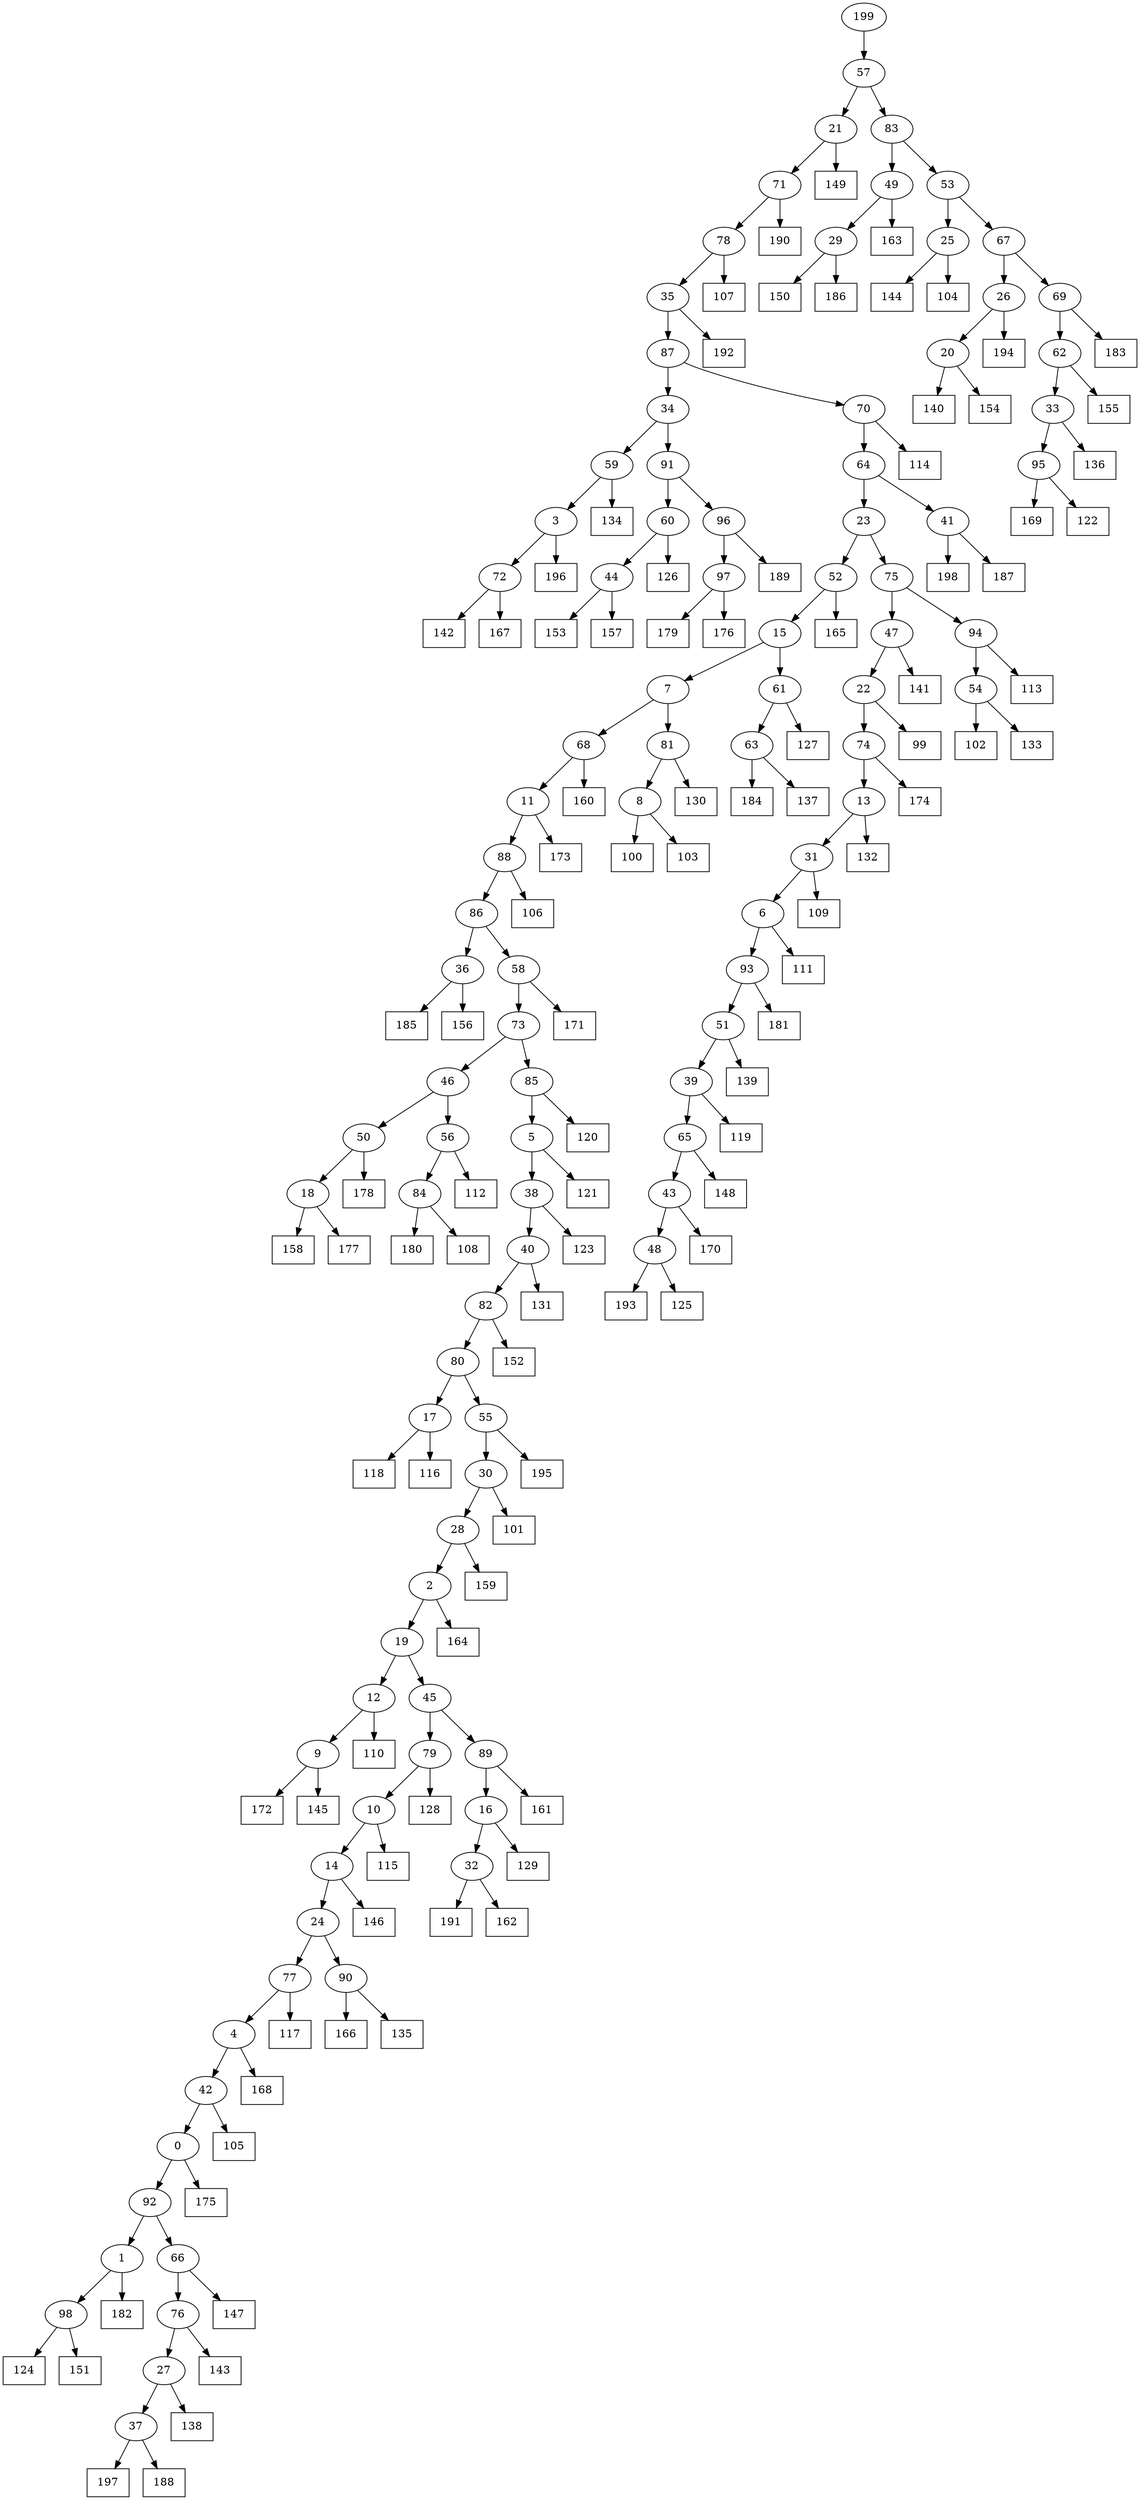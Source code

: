 digraph G {
0[label="0"];
1[label="1"];
2[label="2"];
3[label="3"];
4[label="4"];
5[label="5"];
6[label="6"];
7[label="7"];
8[label="8"];
9[label="9"];
10[label="10"];
11[label="11"];
12[label="12"];
13[label="13"];
14[label="14"];
15[label="15"];
16[label="16"];
17[label="17"];
18[label="18"];
19[label="19"];
20[label="20"];
21[label="21"];
22[label="22"];
23[label="23"];
24[label="24"];
25[label="25"];
26[label="26"];
27[label="27"];
28[label="28"];
29[label="29"];
30[label="30"];
31[label="31"];
32[label="32"];
33[label="33"];
34[label="34"];
35[label="35"];
36[label="36"];
37[label="37"];
38[label="38"];
39[label="39"];
40[label="40"];
41[label="41"];
42[label="42"];
43[label="43"];
44[label="44"];
45[label="45"];
46[label="46"];
47[label="47"];
48[label="48"];
49[label="49"];
50[label="50"];
51[label="51"];
52[label="52"];
53[label="53"];
54[label="54"];
55[label="55"];
56[label="56"];
57[label="57"];
58[label="58"];
59[label="59"];
60[label="60"];
61[label="61"];
62[label="62"];
63[label="63"];
64[label="64"];
65[label="65"];
66[label="66"];
67[label="67"];
68[label="68"];
69[label="69"];
70[label="70"];
71[label="71"];
72[label="72"];
73[label="73"];
74[label="74"];
75[label="75"];
76[label="76"];
77[label="77"];
78[label="78"];
79[label="79"];
80[label="80"];
81[label="81"];
82[label="82"];
83[label="83"];
84[label="84"];
85[label="85"];
86[label="86"];
87[label="87"];
88[label="88"];
89[label="89"];
90[label="90"];
91[label="91"];
92[label="92"];
93[label="93"];
94[label="94"];
95[label="95"];
96[label="96"];
97[label="97"];
98[label="98"];
99[shape=box,label="196"];
100[shape=box,label="185"];
101[shape=box,label="182"];
102[shape=box,label="153"];
103[shape=box,label="198"];
104[shape=box,label="170"];
105[shape=box,label="175"];
106[shape=box,label="118"];
107[shape=box,label="159"];
108[shape=box,label="127"];
109[shape=box,label="184"];
110[shape=box,label="189"];
111[shape=box,label="141"];
112[shape=box,label="112"];
113[shape=box,label="164"];
114[shape=box,label="161"];
115[shape=box,label="129"];
116[shape=box,label="190"];
117[shape=box,label="173"];
118[shape=box,label="128"];
119[shape=box,label="150"];
120[shape=box,label="124"];
121[shape=box,label="139"];
122[shape=box,label="131"];
123[shape=box,label="114"];
124[shape=box,label="155"];
125[shape=box,label="126"];
126[shape=box,label="99"];
127[shape=box,label="123"];
128[shape=box,label="116"];
129[shape=box,label="140"];
130[shape=box,label="130"];
131[shape=box,label="158"];
132[shape=box,label="169"];
133[shape=box,label="194"];
134[shape=box,label="181"];
135[shape=box,label="113"];
136[shape=box,label="101"];
137[shape=box,label="192"];
138[shape=box,label="154"];
139[shape=box,label="179"];
140[shape=box,label="142"];
141[shape=box,label="180"];
142[shape=box,label="195"];
143[shape=box,label="122"];
144[shape=box,label="146"];
145[shape=box,label="102"];
146[shape=box,label="160"];
147[shape=box,label="111"];
148[shape=box,label="186"];
149[shape=box,label="115"];
150[shape=box,label="148"];
151[shape=box,label="193"];
152[shape=box,label="178"];
153[shape=box,label="172"];
154[shape=box,label="171"];
155[shape=box,label="105"];
156[shape=box,label="132"];
157[shape=box,label="176"];
158[shape=box,label="191"];
159[shape=box,label="156"];
160[shape=box,label="145"];
161[shape=box,label="125"];
162[shape=box,label="197"];
163[shape=box,label="107"];
164[shape=box,label="117"];
165[shape=box,label="165"];
166[shape=box,label="183"];
167[shape=box,label="147"];
168[shape=box,label="166"];
169[shape=box,label="133"];
170[shape=box,label="177"];
171[shape=box,label="188"];
172[shape=box,label="174"];
173[shape=box,label="162"];
174[shape=box,label="137"];
175[shape=box,label="109"];
176[shape=box,label="135"];
177[shape=box,label="121"];
178[shape=box,label="136"];
179[shape=box,label="152"];
180[shape=box,label="108"];
181[shape=box,label="100"];
182[shape=box,label="119"];
183[shape=box,label="134"];
184[shape=box,label="143"];
185[shape=box,label="168"];
186[shape=box,label="144"];
187[shape=box,label="103"];
188[shape=box,label="120"];
189[shape=box,label="110"];
190[shape=box,label="138"];
191[shape=box,label="157"];
192[shape=box,label="151"];
193[shape=box,label="187"];
194[shape=box,label="104"];
195[shape=box,label="149"];
196[shape=box,label="163"];
197[shape=box,label="167"];
198[shape=box,label="106"];
199[label="199"];
28->107 ;
81->130 ;
56->112 ;
30->136 ;
72->140 ;
54->169 ;
6->147 ;
25->186 ;
63->109 ;
66->167 ;
95->132 ;
1->101 ;
85->188 ;
32->158 ;
33->178 ;
96->110 ;
69->166 ;
41->103 ;
52->165 ;
4->185 ;
78->163 ;
44->191 ;
80->55 ;
94->135 ;
90->168 ;
12->189 ;
39->182 ;
82->179 ;
36->100 ;
3->99 ;
2->113 ;
17->106 ;
79->118 ;
80->17 ;
63->174 ;
51->39 ;
73->46 ;
82->80 ;
31->6 ;
62->124 ;
55->142 ;
14->144 ;
46->50 ;
30->28 ;
18->131 ;
20->129 ;
24->77 ;
61->108 ;
18->170 ;
22->126 ;
45->79 ;
42->155 ;
54->145 ;
20->138 ;
61->63 ;
14->24 ;
37->171 ;
41->193 ;
27->190 ;
16->115 ;
72->197 ;
8->187 ;
33->95 ;
95->143 ;
97->157 ;
71->78 ;
6->93 ;
93->51 ;
21->195 ;
77->164 ;
91->60 ;
60->44 ;
1->98 ;
71->116 ;
92->66 ;
8->181 ;
76->184 ;
35->137 ;
36->159 ;
98->192 ;
77->4 ;
50->18 ;
83->53 ;
47->111 ;
10->149 ;
98->120 ;
85->5 ;
79->10 ;
10->14 ;
19->12 ;
24->90 ;
49->196 ;
17->128 ;
59->183 ;
57->21 ;
74->172 ;
55->30 ;
89->16 ;
16->32 ;
57->83 ;
76->27 ;
48->161 ;
51->121 ;
23->75 ;
44->102 ;
39->65 ;
84->141 ;
69->62 ;
0->92 ;
92->1 ;
40->82 ;
78->35 ;
34->91 ;
91->96 ;
9->160 ;
0->105 ;
43->104 ;
74->13 ;
90->176 ;
59->3 ;
3->72 ;
29->148 ;
67->26 ;
26->20 ;
38->127 ;
56->84 ;
84->180 ;
23->52 ;
65->43 ;
43->48 ;
13->156 ;
83->49 ;
49->29 ;
81->8 ;
15->7 ;
7->81 ;
66->76 ;
75->94 ;
94->54 ;
11->88 ;
88->198 ;
46->56 ;
68->11 ;
11->117 ;
93->134 ;
35->87 ;
48->151 ;
2->19 ;
75->47 ;
70->123 ;
27->37 ;
37->162 ;
62->33 ;
53->67 ;
67->69 ;
40->122 ;
28->2 ;
5->177 ;
7->68 ;
68->146 ;
21->71 ;
86->58 ;
58->154 ;
19->45 ;
45->89 ;
96->97 ;
65->150 ;
52->15 ;
15->61 ;
32->173 ;
12->9 ;
9->153 ;
22->74 ;
64->23 ;
87->34 ;
34->59 ;
47->22 ;
87->70 ;
89->114 ;
53->25 ;
25->194 ;
26->133 ;
4->42 ;
42->0 ;
50->152 ;
88->86 ;
86->36 ;
29->119 ;
58->73 ;
73->85 ;
199->57 ;
70->64 ;
64->41 ;
97->139 ;
13->31 ;
31->175 ;
60->125 ;
5->38 ;
38->40 ;
}
